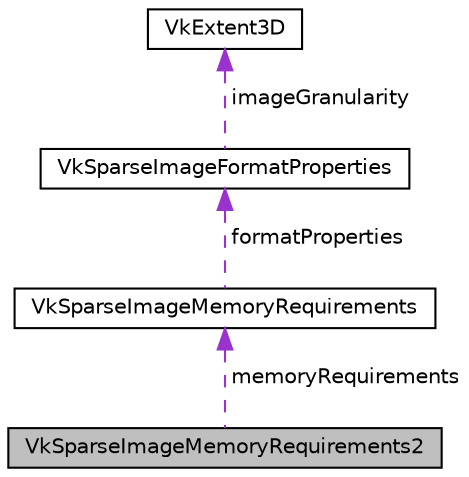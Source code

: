 digraph "VkSparseImageMemoryRequirements2"
{
 // LATEX_PDF_SIZE
  edge [fontname="Helvetica",fontsize="10",labelfontname="Helvetica",labelfontsize="10"];
  node [fontname="Helvetica",fontsize="10",shape=record];
  Node1 [label="VkSparseImageMemoryRequirements2",height=0.2,width=0.4,color="black", fillcolor="grey75", style="filled", fontcolor="black",tooltip=" "];
  Node2 -> Node1 [dir="back",color="darkorchid3",fontsize="10",style="dashed",label=" memoryRequirements" ,fontname="Helvetica"];
  Node2 [label="VkSparseImageMemoryRequirements",height=0.2,width=0.4,color="black", fillcolor="white", style="filled",URL="$structVkSparseImageMemoryRequirements.html",tooltip=" "];
  Node3 -> Node2 [dir="back",color="darkorchid3",fontsize="10",style="dashed",label=" formatProperties" ,fontname="Helvetica"];
  Node3 [label="VkSparseImageFormatProperties",height=0.2,width=0.4,color="black", fillcolor="white", style="filled",URL="$structVkSparseImageFormatProperties.html",tooltip=" "];
  Node4 -> Node3 [dir="back",color="darkorchid3",fontsize="10",style="dashed",label=" imageGranularity" ,fontname="Helvetica"];
  Node4 [label="VkExtent3D",height=0.2,width=0.4,color="black", fillcolor="white", style="filled",URL="$structVkExtent3D.html",tooltip=" "];
}
